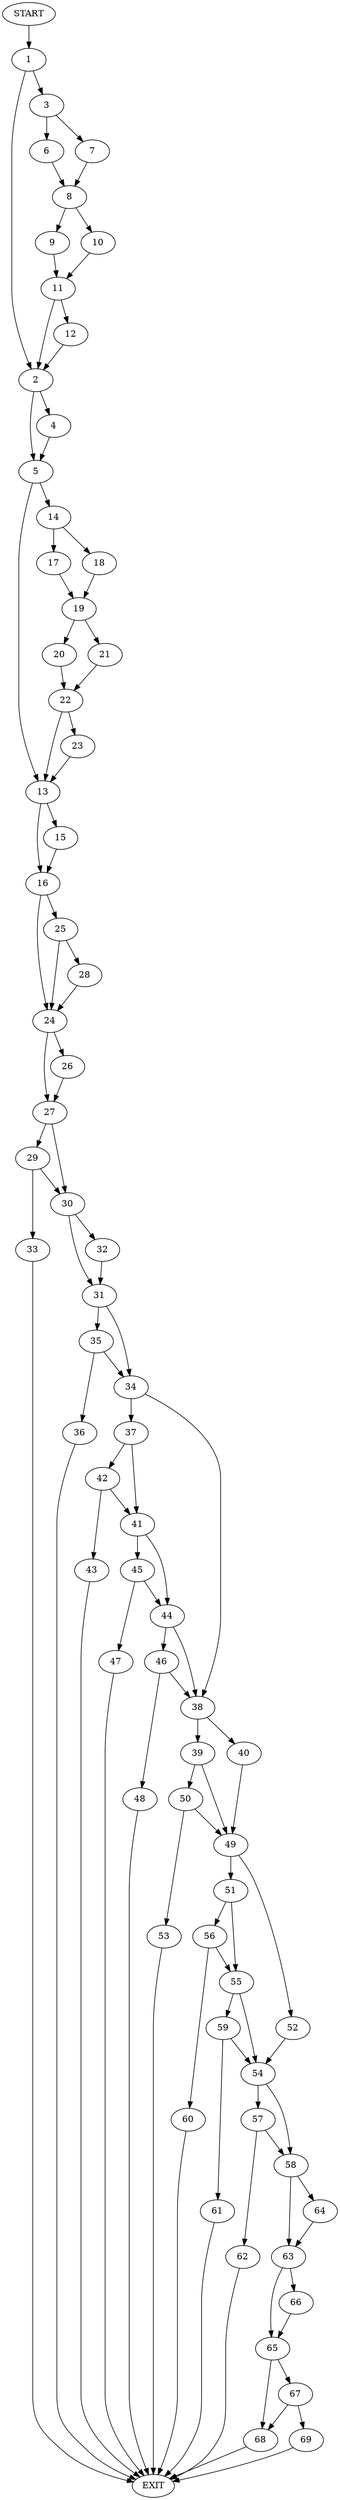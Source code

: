digraph {
0 [label="START"]
70 [label="EXIT"]
0 -> 1
1 -> 2
1 -> 3
2 -> 4
2 -> 5
3 -> 6
3 -> 7
6 -> 8
7 -> 8
8 -> 9
8 -> 10
9 -> 11
10 -> 11
11 -> 12
11 -> 2
12 -> 2
4 -> 5
5 -> 13
5 -> 14
13 -> 15
13 -> 16
14 -> 17
14 -> 18
18 -> 19
17 -> 19
19 -> 20
19 -> 21
20 -> 22
21 -> 22
22 -> 13
22 -> 23
23 -> 13
15 -> 16
16 -> 24
16 -> 25
24 -> 26
24 -> 27
25 -> 28
25 -> 24
28 -> 24
26 -> 27
27 -> 29
27 -> 30
30 -> 31
30 -> 32
29 -> 33
29 -> 30
33 -> 70
32 -> 31
31 -> 34
31 -> 35
35 -> 34
35 -> 36
34 -> 37
34 -> 38
36 -> 70
38 -> 39
38 -> 40
37 -> 41
37 -> 42
42 -> 41
42 -> 43
41 -> 44
41 -> 45
43 -> 70
44 -> 46
44 -> 38
45 -> 44
45 -> 47
47 -> 70
46 -> 48
46 -> 38
48 -> 70
40 -> 49
39 -> 49
39 -> 50
49 -> 51
49 -> 52
50 -> 53
50 -> 49
53 -> 70
52 -> 54
51 -> 55
51 -> 56
54 -> 57
54 -> 58
55 -> 59
55 -> 54
56 -> 55
56 -> 60
60 -> 70
59 -> 61
59 -> 54
61 -> 70
57 -> 58
57 -> 62
58 -> 63
58 -> 64
62 -> 70
63 -> 65
63 -> 66
64 -> 63
66 -> 65
65 -> 67
65 -> 68
67 -> 68
67 -> 69
68 -> 70
69 -> 70
}
